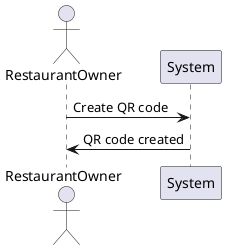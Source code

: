 @startuml
actor RestaurantOwner
RestaurantOwner -> System: Create QR code
System -> RestaurantOwner: QR code created
@enduml